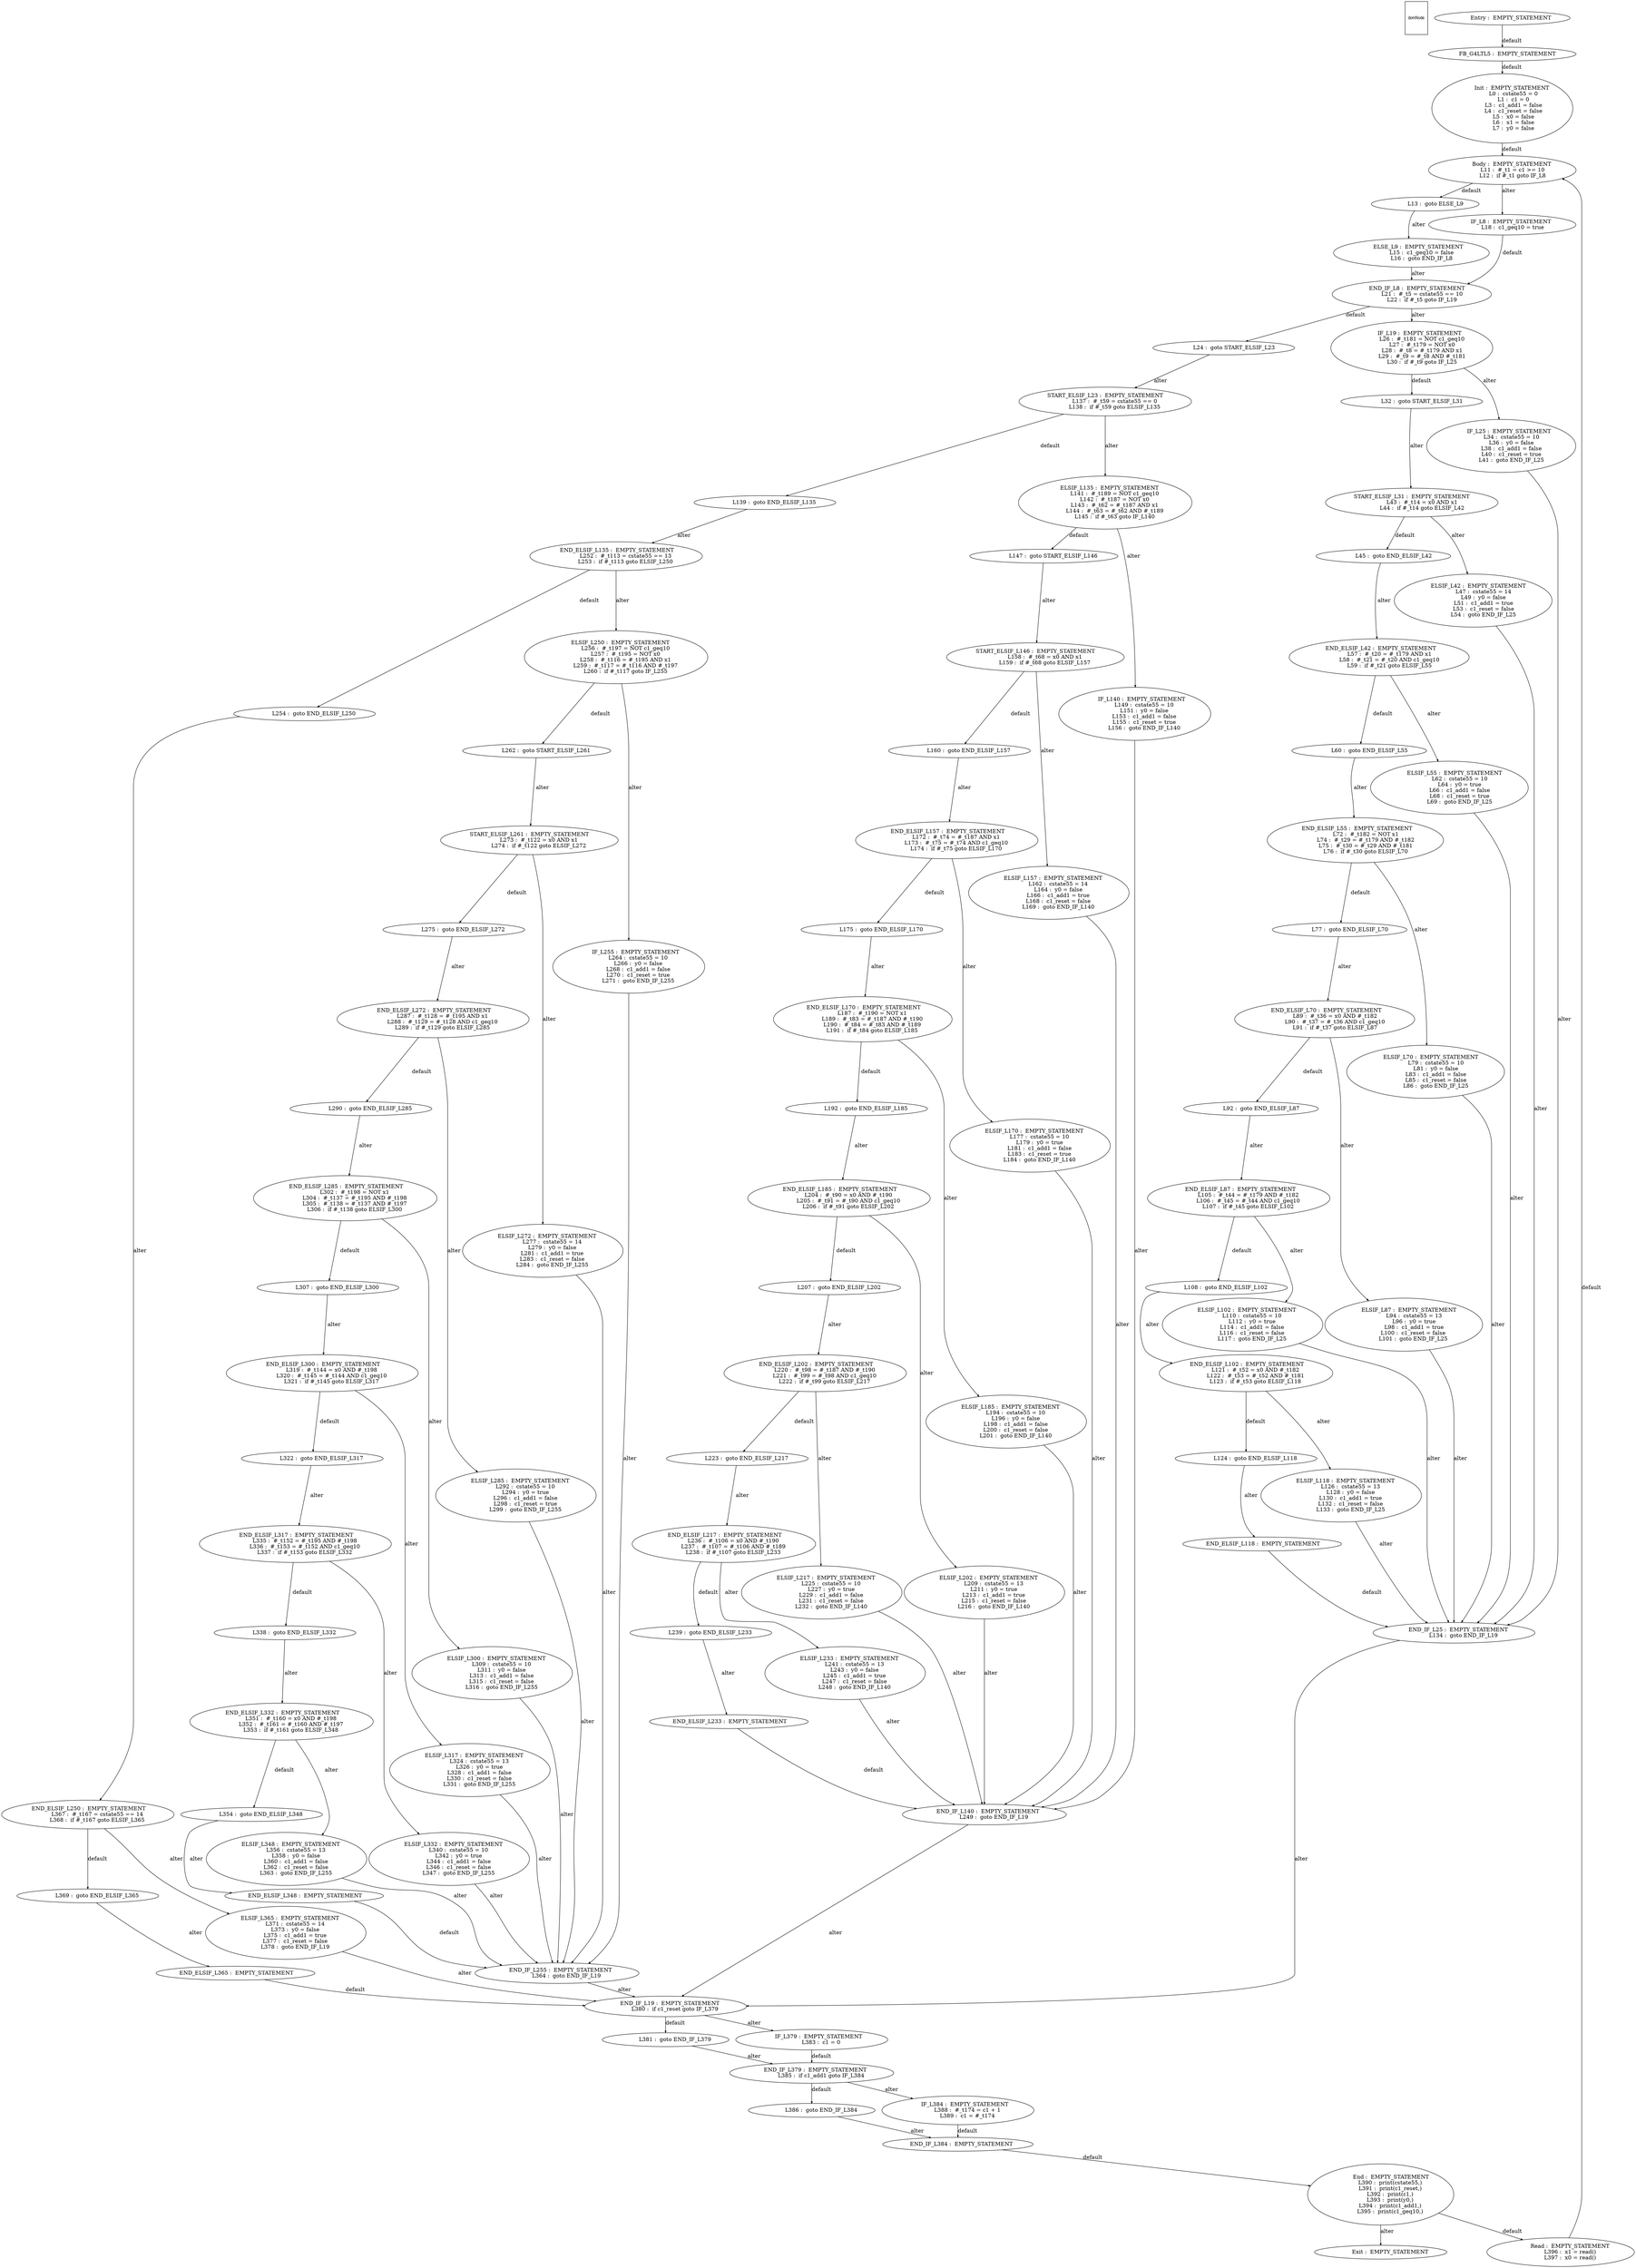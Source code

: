 digraph G {
  ranksep=.25;
  edge [arrowsize=.5]
  domNode [shape=rectangle, fontname="ArialNarrow",
        fontsize=12,  height=1.2];
  "      FB_G4LTL5 :  EMPTY_STATEMENT
"; "           Init :  EMPTY_STATEMENT
             L0 :  cstate55 = 0
             L1 :  c1 = 0
             L3 :  c1_add1 = false
             L4 :  c1_reset = false
             L5 :  x0 = false
             L6 :  x1 = false
             L7 :  y0 = false
"; "           Body :  EMPTY_STATEMENT
            L11 :  #_t1 = c1 >= 10
            L12 :  if #_t1 goto IF_L8
"; "            L13 :  goto ELSE_L9
"; "        ELSE_L9 :  EMPTY_STATEMENT
            L15 :  c1_geq10 = false
            L16 :  goto END_IF_L8
"; "          IF_L8 :  EMPTY_STATEMENT
            L18 :  c1_geq10 = true
"; "      END_IF_L8 :  EMPTY_STATEMENT
            L21 :  #_t5 = cstate55 == 10
            L22 :  if #_t5 goto IF_L19
"; "            L24 :  goto START_ELSIF_L23
"; "         IF_L19 :  EMPTY_STATEMENT
            L26 :  #_t181 = NOT c1_geq10
            L27 :  #_t179 = NOT x0
            L28 :  #_t8 = #_t179 AND x1
            L29 :  #_t9 = #_t8 AND #_t181
            L30 :  if #_t9 goto IF_L25
"; "            L32 :  goto START_ELSIF_L31
"; "         IF_L25 :  EMPTY_STATEMENT
            L34 :  cstate55 = 10
            L36 :  y0 = false
            L38 :  c1_add1 = false
            L40 :  c1_reset = true
            L41 :  goto END_IF_L25
"; "START_ELSIF_L31 :  EMPTY_STATEMENT
            L43 :  #_t14 = x0 AND x1
            L44 :  if #_t14 goto ELSIF_L42
"; "            L45 :  goto END_ELSIF_L42
"; "      ELSIF_L42 :  EMPTY_STATEMENT
            L47 :  cstate55 = 14
            L49 :  y0 = false
            L51 :  c1_add1 = true
            L53 :  c1_reset = false
            L54 :  goto END_IF_L25
"; "  END_ELSIF_L42 :  EMPTY_STATEMENT
            L57 :  #_t20 = #_t179 AND x1
            L58 :  #_t21 = #_t20 AND c1_geq10
            L59 :  if #_t21 goto ELSIF_L55
"; "            L60 :  goto END_ELSIF_L55
"; "      ELSIF_L55 :  EMPTY_STATEMENT
            L62 :  cstate55 = 10
            L64 :  y0 = true
            L66 :  c1_add1 = false
            L68 :  c1_reset = true
            L69 :  goto END_IF_L25
"; "  END_ELSIF_L55 :  EMPTY_STATEMENT
            L72 :  #_t182 = NOT x1
            L74 :  #_t29 = #_t179 AND #_t182
            L75 :  #_t30 = #_t29 AND #_t181
            L76 :  if #_t30 goto ELSIF_L70
"; "            L77 :  goto END_ELSIF_L70
"; "      ELSIF_L70 :  EMPTY_STATEMENT
            L79 :  cstate55 = 10
            L81 :  y0 = false
            L83 :  c1_add1 = false
            L85 :  c1_reset = false
            L86 :  goto END_IF_L25
"; "  END_ELSIF_L70 :  EMPTY_STATEMENT
            L89 :  #_t36 = x0 AND #_t182
            L90 :  #_t37 = #_t36 AND c1_geq10
            L91 :  if #_t37 goto ELSIF_L87
"; "            L92 :  goto END_ELSIF_L87
"; "      ELSIF_L87 :  EMPTY_STATEMENT
            L94 :  cstate55 = 13
            L96 :  y0 = true
            L98 :  c1_add1 = true
           L100 :  c1_reset = false
           L101 :  goto END_IF_L25
"; "  END_ELSIF_L87 :  EMPTY_STATEMENT
           L105 :  #_t44 = #_t179 AND #_t182
           L106 :  #_t45 = #_t44 AND c1_geq10
           L107 :  if #_t45 goto ELSIF_L102
"; "           L108 :  goto END_ELSIF_L102
"; "     ELSIF_L102 :  EMPTY_STATEMENT
           L110 :  cstate55 = 10
           L112 :  y0 = true
           L114 :  c1_add1 = false
           L116 :  c1_reset = false
           L117 :  goto END_IF_L25
"; " END_ELSIF_L102 :  EMPTY_STATEMENT
           L121 :  #_t52 = x0 AND #_t182
           L122 :  #_t53 = #_t52 AND #_t181
           L123 :  if #_t53 goto ELSIF_L118
"; "           L124 :  goto END_ELSIF_L118
"; "     ELSIF_L118 :  EMPTY_STATEMENT
           L126 :  cstate55 = 13
           L128 :  y0 = false
           L130 :  c1_add1 = true
           L132 :  c1_reset = false
           L133 :  goto END_IF_L25
"; " END_ELSIF_L118 :  EMPTY_STATEMENT
"; "     END_IF_L25 :  EMPTY_STATEMENT
           L134 :  goto END_IF_L19
"; "START_ELSIF_L23 :  EMPTY_STATEMENT
           L137 :  #_t59 = cstate55 == 0
           L138 :  if #_t59 goto ELSIF_L135
"; "           L139 :  goto END_ELSIF_L135
"; "     ELSIF_L135 :  EMPTY_STATEMENT
           L141 :  #_t189 = NOT c1_geq10
           L142 :  #_t187 = NOT x0
           L143 :  #_t62 = #_t187 AND x1
           L144 :  #_t63 = #_t62 AND #_t189
           L145 :  if #_t63 goto IF_L140
"; "           L147 :  goto START_ELSIF_L146
"; "        IF_L140 :  EMPTY_STATEMENT
           L149 :  cstate55 = 10
           L151 :  y0 = false
           L153 :  c1_add1 = false
           L155 :  c1_reset = true
           L156 :  goto END_IF_L140
"; "START_ELSIF_L146 :  EMPTY_STATEMENT
           L158 :  #_t68 = x0 AND x1
           L159 :  if #_t68 goto ELSIF_L157
"; "           L160 :  goto END_ELSIF_L157
"; "     ELSIF_L157 :  EMPTY_STATEMENT
           L162 :  cstate55 = 14
           L164 :  y0 = false
           L166 :  c1_add1 = true
           L168 :  c1_reset = false
           L169 :  goto END_IF_L140
"; " END_ELSIF_L157 :  EMPTY_STATEMENT
           L172 :  #_t74 = #_t187 AND x1
           L173 :  #_t75 = #_t74 AND c1_geq10
           L174 :  if #_t75 goto ELSIF_L170
"; "           L175 :  goto END_ELSIF_L170
"; "     ELSIF_L170 :  EMPTY_STATEMENT
           L177 :  cstate55 = 10
           L179 :  y0 = true
           L181 :  c1_add1 = false
           L183 :  c1_reset = true
           L184 :  goto END_IF_L140
"; " END_ELSIF_L170 :  EMPTY_STATEMENT
           L187 :  #_t190 = NOT x1
           L189 :  #_t83 = #_t187 AND #_t190
           L190 :  #_t84 = #_t83 AND #_t189
           L191 :  if #_t84 goto ELSIF_L185
"; "           L192 :  goto END_ELSIF_L185
"; "     ELSIF_L185 :  EMPTY_STATEMENT
           L194 :  cstate55 = 10
           L196 :  y0 = false
           L198 :  c1_add1 = false
           L200 :  c1_reset = false
           L201 :  goto END_IF_L140
"; " END_ELSIF_L185 :  EMPTY_STATEMENT
           L204 :  #_t90 = x0 AND #_t190
           L205 :  #_t91 = #_t90 AND c1_geq10
           L206 :  if #_t91 goto ELSIF_L202
"; "           L207 :  goto END_ELSIF_L202
"; "     ELSIF_L202 :  EMPTY_STATEMENT
           L209 :  cstate55 = 13
           L211 :  y0 = true
           L213 :  c1_add1 = true
           L215 :  c1_reset = false
           L216 :  goto END_IF_L140
"; " END_ELSIF_L202 :  EMPTY_STATEMENT
           L220 :  #_t98 = #_t187 AND #_t190
           L221 :  #_t99 = #_t98 AND c1_geq10
           L222 :  if #_t99 goto ELSIF_L217
"; "           L223 :  goto END_ELSIF_L217
"; "     ELSIF_L217 :  EMPTY_STATEMENT
           L225 :  cstate55 = 10
           L227 :  y0 = true
           L229 :  c1_add1 = false
           L231 :  c1_reset = false
           L232 :  goto END_IF_L140
"; " END_ELSIF_L217 :  EMPTY_STATEMENT
           L236 :  #_t106 = x0 AND #_t190
           L237 :  #_t107 = #_t106 AND #_t189
           L238 :  if #_t107 goto ELSIF_L233
"; "           L239 :  goto END_ELSIF_L233
"; "     ELSIF_L233 :  EMPTY_STATEMENT
           L241 :  cstate55 = 13
           L243 :  y0 = false
           L245 :  c1_add1 = true
           L247 :  c1_reset = false
           L248 :  goto END_IF_L140
"; " END_ELSIF_L233 :  EMPTY_STATEMENT
"; "    END_IF_L140 :  EMPTY_STATEMENT
           L249 :  goto END_IF_L19
"; " END_ELSIF_L135 :  EMPTY_STATEMENT
           L252 :  #_t113 = cstate55 == 13
           L253 :  if #_t113 goto ELSIF_L250
"; "           L254 :  goto END_ELSIF_L250
"; "     ELSIF_L250 :  EMPTY_STATEMENT
           L256 :  #_t197 = NOT c1_geq10
           L257 :  #_t195 = NOT x0
           L258 :  #_t116 = #_t195 AND x1
           L259 :  #_t117 = #_t116 AND #_t197
           L260 :  if #_t117 goto IF_L255
"; "           L262 :  goto START_ELSIF_L261
"; "        IF_L255 :  EMPTY_STATEMENT
           L264 :  cstate55 = 10
           L266 :  y0 = false
           L268 :  c1_add1 = false
           L270 :  c1_reset = true
           L271 :  goto END_IF_L255
"; "START_ELSIF_L261 :  EMPTY_STATEMENT
           L273 :  #_t122 = x0 AND x1
           L274 :  if #_t122 goto ELSIF_L272
"; "           L275 :  goto END_ELSIF_L272
"; "     ELSIF_L272 :  EMPTY_STATEMENT
           L277 :  cstate55 = 14
           L279 :  y0 = false
           L281 :  c1_add1 = true
           L283 :  c1_reset = false
           L284 :  goto END_IF_L255
"; " END_ELSIF_L272 :  EMPTY_STATEMENT
           L287 :  #_t128 = #_t195 AND x1
           L288 :  #_t129 = #_t128 AND c1_geq10
           L289 :  if #_t129 goto ELSIF_L285
"; "           L290 :  goto END_ELSIF_L285
"; "     ELSIF_L285 :  EMPTY_STATEMENT
           L292 :  cstate55 = 10
           L294 :  y0 = true
           L296 :  c1_add1 = false
           L298 :  c1_reset = true
           L299 :  goto END_IF_L255
"; " END_ELSIF_L285 :  EMPTY_STATEMENT
           L302 :  #_t198 = NOT x1
           L304 :  #_t137 = #_t195 AND #_t198
           L305 :  #_t138 = #_t137 AND #_t197
           L306 :  if #_t138 goto ELSIF_L300
"; "           L307 :  goto END_ELSIF_L300
"; "     ELSIF_L300 :  EMPTY_STATEMENT
           L309 :  cstate55 = 10
           L311 :  y0 = false
           L313 :  c1_add1 = false
           L315 :  c1_reset = false
           L316 :  goto END_IF_L255
"; " END_ELSIF_L300 :  EMPTY_STATEMENT
           L319 :  #_t144 = x0 AND #_t198
           L320 :  #_t145 = #_t144 AND c1_geq10
           L321 :  if #_t145 goto ELSIF_L317
"; "           L322 :  goto END_ELSIF_L317
"; "     ELSIF_L317 :  EMPTY_STATEMENT
           L324 :  cstate55 = 13
           L326 :  y0 = true
           L328 :  c1_add1 = false
           L330 :  c1_reset = false
           L331 :  goto END_IF_L255
"; " END_ELSIF_L317 :  EMPTY_STATEMENT
           L335 :  #_t152 = #_t195 AND #_t198
           L336 :  #_t153 = #_t152 AND c1_geq10
           L337 :  if #_t153 goto ELSIF_L332
"; "           L338 :  goto END_ELSIF_L332
"; "     ELSIF_L332 :  EMPTY_STATEMENT
           L340 :  cstate55 = 10
           L342 :  y0 = true
           L344 :  c1_add1 = false
           L346 :  c1_reset = false
           L347 :  goto END_IF_L255
"; " END_ELSIF_L332 :  EMPTY_STATEMENT
           L351 :  #_t160 = x0 AND #_t198
           L352 :  #_t161 = #_t160 AND #_t197
           L353 :  if #_t161 goto ELSIF_L348
"; "           L354 :  goto END_ELSIF_L348
"; "     ELSIF_L348 :  EMPTY_STATEMENT
           L356 :  cstate55 = 13
           L358 :  y0 = false
           L360 :  c1_add1 = false
           L362 :  c1_reset = false
           L363 :  goto END_IF_L255
"; " END_ELSIF_L348 :  EMPTY_STATEMENT
"; "    END_IF_L255 :  EMPTY_STATEMENT
           L364 :  goto END_IF_L19
"; " END_ELSIF_L250 :  EMPTY_STATEMENT
           L367 :  #_t167 = cstate55 == 14
           L368 :  if #_t167 goto ELSIF_L365
"; "           L369 :  goto END_ELSIF_L365
"; "     ELSIF_L365 :  EMPTY_STATEMENT
           L371 :  cstate55 = 14
           L373 :  y0 = false
           L375 :  c1_add1 = true
           L377 :  c1_reset = false
           L378 :  goto END_IF_L19
"; " END_ELSIF_L365 :  EMPTY_STATEMENT
"; "     END_IF_L19 :  EMPTY_STATEMENT
           L380 :  if c1_reset goto IF_L379
"; "           L381 :  goto END_IF_L379
"; "        IF_L379 :  EMPTY_STATEMENT
           L383 :  c1 = 0
"; "    END_IF_L379 :  EMPTY_STATEMENT
           L385 :  if c1_add1 goto IF_L384
"; "           L386 :  goto END_IF_L384
"; "        IF_L384 :  EMPTY_STATEMENT
           L388 :  #_t174 = c1 + 1
           L389 :  c1 = #_t174
"; "    END_IF_L384 :  EMPTY_STATEMENT
"; "          Entry :  EMPTY_STATEMENT
"; "            End :  EMPTY_STATEMENT
           L390 :  print(cstate55,)
           L391 :  print(c1_reset,)
           L392 :  print(c1,)
           L393 :  print(y0,)
           L394 :  print(c1_add1,)
           L395 :  print(c1_geq10,)
"; "           Exit :  EMPTY_STATEMENT
"; "           Read :  EMPTY_STATEMENT
           L396 :  x1 = read()
           L397 :  x0 = read()
"; 
  "      FB_G4LTL5 :  EMPTY_STATEMENT
" -> "           Init :  EMPTY_STATEMENT
             L0 :  cstate55 = 0
             L1 :  c1 = 0
             L3 :  c1_add1 = false
             L4 :  c1_reset = false
             L5 :  x0 = false
             L6 :  x1 = false
             L7 :  y0 = false
"  [label="default"];
  "           Init :  EMPTY_STATEMENT
             L0 :  cstate55 = 0
             L1 :  c1 = 0
             L3 :  c1_add1 = false
             L4 :  c1_reset = false
             L5 :  x0 = false
             L6 :  x1 = false
             L7 :  y0 = false
" -> "           Body :  EMPTY_STATEMENT
            L11 :  #_t1 = c1 >= 10
            L12 :  if #_t1 goto IF_L8
"  [label="default"];
  "           Body :  EMPTY_STATEMENT
            L11 :  #_t1 = c1 >= 10
            L12 :  if #_t1 goto IF_L8
" -> "            L13 :  goto ELSE_L9
"  [label="default"];
  "           Body :  EMPTY_STATEMENT
            L11 :  #_t1 = c1 >= 10
            L12 :  if #_t1 goto IF_L8
" -> "          IF_L8 :  EMPTY_STATEMENT
            L18 :  c1_geq10 = true
"  [label="alter"];
  "            L13 :  goto ELSE_L9
" -> "        ELSE_L9 :  EMPTY_STATEMENT
            L15 :  c1_geq10 = false
            L16 :  goto END_IF_L8
"  [label="alter"];
  "        ELSE_L9 :  EMPTY_STATEMENT
            L15 :  c1_geq10 = false
            L16 :  goto END_IF_L8
" -> "      END_IF_L8 :  EMPTY_STATEMENT
            L21 :  #_t5 = cstate55 == 10
            L22 :  if #_t5 goto IF_L19
"  [label="alter"];
  "          IF_L8 :  EMPTY_STATEMENT
            L18 :  c1_geq10 = true
" -> "      END_IF_L8 :  EMPTY_STATEMENT
            L21 :  #_t5 = cstate55 == 10
            L22 :  if #_t5 goto IF_L19
"  [label="default"];
  "      END_IF_L8 :  EMPTY_STATEMENT
            L21 :  #_t5 = cstate55 == 10
            L22 :  if #_t5 goto IF_L19
" -> "            L24 :  goto START_ELSIF_L23
"  [label="default"];
  "      END_IF_L8 :  EMPTY_STATEMENT
            L21 :  #_t5 = cstate55 == 10
            L22 :  if #_t5 goto IF_L19
" -> "         IF_L19 :  EMPTY_STATEMENT
            L26 :  #_t181 = NOT c1_geq10
            L27 :  #_t179 = NOT x0
            L28 :  #_t8 = #_t179 AND x1
            L29 :  #_t9 = #_t8 AND #_t181
            L30 :  if #_t9 goto IF_L25
"  [label="alter"];
  "            L24 :  goto START_ELSIF_L23
" -> "START_ELSIF_L23 :  EMPTY_STATEMENT
           L137 :  #_t59 = cstate55 == 0
           L138 :  if #_t59 goto ELSIF_L135
"  [label="alter"];
  "         IF_L19 :  EMPTY_STATEMENT
            L26 :  #_t181 = NOT c1_geq10
            L27 :  #_t179 = NOT x0
            L28 :  #_t8 = #_t179 AND x1
            L29 :  #_t9 = #_t8 AND #_t181
            L30 :  if #_t9 goto IF_L25
" -> "            L32 :  goto START_ELSIF_L31
"  [label="default"];
  "         IF_L19 :  EMPTY_STATEMENT
            L26 :  #_t181 = NOT c1_geq10
            L27 :  #_t179 = NOT x0
            L28 :  #_t8 = #_t179 AND x1
            L29 :  #_t9 = #_t8 AND #_t181
            L30 :  if #_t9 goto IF_L25
" -> "         IF_L25 :  EMPTY_STATEMENT
            L34 :  cstate55 = 10
            L36 :  y0 = false
            L38 :  c1_add1 = false
            L40 :  c1_reset = true
            L41 :  goto END_IF_L25
"  [label="alter"];
  "            L32 :  goto START_ELSIF_L31
" -> "START_ELSIF_L31 :  EMPTY_STATEMENT
            L43 :  #_t14 = x0 AND x1
            L44 :  if #_t14 goto ELSIF_L42
"  [label="alter"];
  "         IF_L25 :  EMPTY_STATEMENT
            L34 :  cstate55 = 10
            L36 :  y0 = false
            L38 :  c1_add1 = false
            L40 :  c1_reset = true
            L41 :  goto END_IF_L25
" -> "     END_IF_L25 :  EMPTY_STATEMENT
           L134 :  goto END_IF_L19
"  [label="alter"];
  "START_ELSIF_L31 :  EMPTY_STATEMENT
            L43 :  #_t14 = x0 AND x1
            L44 :  if #_t14 goto ELSIF_L42
" -> "            L45 :  goto END_ELSIF_L42
"  [label="default"];
  "START_ELSIF_L31 :  EMPTY_STATEMENT
            L43 :  #_t14 = x0 AND x1
            L44 :  if #_t14 goto ELSIF_L42
" -> "      ELSIF_L42 :  EMPTY_STATEMENT
            L47 :  cstate55 = 14
            L49 :  y0 = false
            L51 :  c1_add1 = true
            L53 :  c1_reset = false
            L54 :  goto END_IF_L25
"  [label="alter"];
  "            L45 :  goto END_ELSIF_L42
" -> "  END_ELSIF_L42 :  EMPTY_STATEMENT
            L57 :  #_t20 = #_t179 AND x1
            L58 :  #_t21 = #_t20 AND c1_geq10
            L59 :  if #_t21 goto ELSIF_L55
"  [label="alter"];
  "      ELSIF_L42 :  EMPTY_STATEMENT
            L47 :  cstate55 = 14
            L49 :  y0 = false
            L51 :  c1_add1 = true
            L53 :  c1_reset = false
            L54 :  goto END_IF_L25
" -> "     END_IF_L25 :  EMPTY_STATEMENT
           L134 :  goto END_IF_L19
"  [label="alter"];
  "  END_ELSIF_L42 :  EMPTY_STATEMENT
            L57 :  #_t20 = #_t179 AND x1
            L58 :  #_t21 = #_t20 AND c1_geq10
            L59 :  if #_t21 goto ELSIF_L55
" -> "            L60 :  goto END_ELSIF_L55
"  [label="default"];
  "  END_ELSIF_L42 :  EMPTY_STATEMENT
            L57 :  #_t20 = #_t179 AND x1
            L58 :  #_t21 = #_t20 AND c1_geq10
            L59 :  if #_t21 goto ELSIF_L55
" -> "      ELSIF_L55 :  EMPTY_STATEMENT
            L62 :  cstate55 = 10
            L64 :  y0 = true
            L66 :  c1_add1 = false
            L68 :  c1_reset = true
            L69 :  goto END_IF_L25
"  [label="alter"];
  "            L60 :  goto END_ELSIF_L55
" -> "  END_ELSIF_L55 :  EMPTY_STATEMENT
            L72 :  #_t182 = NOT x1
            L74 :  #_t29 = #_t179 AND #_t182
            L75 :  #_t30 = #_t29 AND #_t181
            L76 :  if #_t30 goto ELSIF_L70
"  [label="alter"];
  "      ELSIF_L55 :  EMPTY_STATEMENT
            L62 :  cstate55 = 10
            L64 :  y0 = true
            L66 :  c1_add1 = false
            L68 :  c1_reset = true
            L69 :  goto END_IF_L25
" -> "     END_IF_L25 :  EMPTY_STATEMENT
           L134 :  goto END_IF_L19
"  [label="alter"];
  "  END_ELSIF_L55 :  EMPTY_STATEMENT
            L72 :  #_t182 = NOT x1
            L74 :  #_t29 = #_t179 AND #_t182
            L75 :  #_t30 = #_t29 AND #_t181
            L76 :  if #_t30 goto ELSIF_L70
" -> "            L77 :  goto END_ELSIF_L70
"  [label="default"];
  "  END_ELSIF_L55 :  EMPTY_STATEMENT
            L72 :  #_t182 = NOT x1
            L74 :  #_t29 = #_t179 AND #_t182
            L75 :  #_t30 = #_t29 AND #_t181
            L76 :  if #_t30 goto ELSIF_L70
" -> "      ELSIF_L70 :  EMPTY_STATEMENT
            L79 :  cstate55 = 10
            L81 :  y0 = false
            L83 :  c1_add1 = false
            L85 :  c1_reset = false
            L86 :  goto END_IF_L25
"  [label="alter"];
  "            L77 :  goto END_ELSIF_L70
" -> "  END_ELSIF_L70 :  EMPTY_STATEMENT
            L89 :  #_t36 = x0 AND #_t182
            L90 :  #_t37 = #_t36 AND c1_geq10
            L91 :  if #_t37 goto ELSIF_L87
"  [label="alter"];
  "      ELSIF_L70 :  EMPTY_STATEMENT
            L79 :  cstate55 = 10
            L81 :  y0 = false
            L83 :  c1_add1 = false
            L85 :  c1_reset = false
            L86 :  goto END_IF_L25
" -> "     END_IF_L25 :  EMPTY_STATEMENT
           L134 :  goto END_IF_L19
"  [label="alter"];
  "  END_ELSIF_L70 :  EMPTY_STATEMENT
            L89 :  #_t36 = x0 AND #_t182
            L90 :  #_t37 = #_t36 AND c1_geq10
            L91 :  if #_t37 goto ELSIF_L87
" -> "            L92 :  goto END_ELSIF_L87
"  [label="default"];
  "  END_ELSIF_L70 :  EMPTY_STATEMENT
            L89 :  #_t36 = x0 AND #_t182
            L90 :  #_t37 = #_t36 AND c1_geq10
            L91 :  if #_t37 goto ELSIF_L87
" -> "      ELSIF_L87 :  EMPTY_STATEMENT
            L94 :  cstate55 = 13
            L96 :  y0 = true
            L98 :  c1_add1 = true
           L100 :  c1_reset = false
           L101 :  goto END_IF_L25
"  [label="alter"];
  "            L92 :  goto END_ELSIF_L87
" -> "  END_ELSIF_L87 :  EMPTY_STATEMENT
           L105 :  #_t44 = #_t179 AND #_t182
           L106 :  #_t45 = #_t44 AND c1_geq10
           L107 :  if #_t45 goto ELSIF_L102
"  [label="alter"];
  "      ELSIF_L87 :  EMPTY_STATEMENT
            L94 :  cstate55 = 13
            L96 :  y0 = true
            L98 :  c1_add1 = true
           L100 :  c1_reset = false
           L101 :  goto END_IF_L25
" -> "     END_IF_L25 :  EMPTY_STATEMENT
           L134 :  goto END_IF_L19
"  [label="alter"];
  "  END_ELSIF_L87 :  EMPTY_STATEMENT
           L105 :  #_t44 = #_t179 AND #_t182
           L106 :  #_t45 = #_t44 AND c1_geq10
           L107 :  if #_t45 goto ELSIF_L102
" -> "           L108 :  goto END_ELSIF_L102
"  [label="default"];
  "  END_ELSIF_L87 :  EMPTY_STATEMENT
           L105 :  #_t44 = #_t179 AND #_t182
           L106 :  #_t45 = #_t44 AND c1_geq10
           L107 :  if #_t45 goto ELSIF_L102
" -> "     ELSIF_L102 :  EMPTY_STATEMENT
           L110 :  cstate55 = 10
           L112 :  y0 = true
           L114 :  c1_add1 = false
           L116 :  c1_reset = false
           L117 :  goto END_IF_L25
"  [label="alter"];
  "           L108 :  goto END_ELSIF_L102
" -> " END_ELSIF_L102 :  EMPTY_STATEMENT
           L121 :  #_t52 = x0 AND #_t182
           L122 :  #_t53 = #_t52 AND #_t181
           L123 :  if #_t53 goto ELSIF_L118
"  [label="alter"];
  "     ELSIF_L102 :  EMPTY_STATEMENT
           L110 :  cstate55 = 10
           L112 :  y0 = true
           L114 :  c1_add1 = false
           L116 :  c1_reset = false
           L117 :  goto END_IF_L25
" -> "     END_IF_L25 :  EMPTY_STATEMENT
           L134 :  goto END_IF_L19
"  [label="alter"];
  " END_ELSIF_L102 :  EMPTY_STATEMENT
           L121 :  #_t52 = x0 AND #_t182
           L122 :  #_t53 = #_t52 AND #_t181
           L123 :  if #_t53 goto ELSIF_L118
" -> "           L124 :  goto END_ELSIF_L118
"  [label="default"];
  " END_ELSIF_L102 :  EMPTY_STATEMENT
           L121 :  #_t52 = x0 AND #_t182
           L122 :  #_t53 = #_t52 AND #_t181
           L123 :  if #_t53 goto ELSIF_L118
" -> "     ELSIF_L118 :  EMPTY_STATEMENT
           L126 :  cstate55 = 13
           L128 :  y0 = false
           L130 :  c1_add1 = true
           L132 :  c1_reset = false
           L133 :  goto END_IF_L25
"  [label="alter"];
  "           L124 :  goto END_ELSIF_L118
" -> " END_ELSIF_L118 :  EMPTY_STATEMENT
"  [label="alter"];
  "     ELSIF_L118 :  EMPTY_STATEMENT
           L126 :  cstate55 = 13
           L128 :  y0 = false
           L130 :  c1_add1 = true
           L132 :  c1_reset = false
           L133 :  goto END_IF_L25
" -> "     END_IF_L25 :  EMPTY_STATEMENT
           L134 :  goto END_IF_L19
"  [label="alter"];
  " END_ELSIF_L118 :  EMPTY_STATEMENT
" -> "     END_IF_L25 :  EMPTY_STATEMENT
           L134 :  goto END_IF_L19
"  [label="default"];
  "     END_IF_L25 :  EMPTY_STATEMENT
           L134 :  goto END_IF_L19
" -> "     END_IF_L19 :  EMPTY_STATEMENT
           L380 :  if c1_reset goto IF_L379
"  [label="alter"];
  "START_ELSIF_L23 :  EMPTY_STATEMENT
           L137 :  #_t59 = cstate55 == 0
           L138 :  if #_t59 goto ELSIF_L135
" -> "           L139 :  goto END_ELSIF_L135
"  [label="default"];
  "START_ELSIF_L23 :  EMPTY_STATEMENT
           L137 :  #_t59 = cstate55 == 0
           L138 :  if #_t59 goto ELSIF_L135
" -> "     ELSIF_L135 :  EMPTY_STATEMENT
           L141 :  #_t189 = NOT c1_geq10
           L142 :  #_t187 = NOT x0
           L143 :  #_t62 = #_t187 AND x1
           L144 :  #_t63 = #_t62 AND #_t189
           L145 :  if #_t63 goto IF_L140
"  [label="alter"];
  "           L139 :  goto END_ELSIF_L135
" -> " END_ELSIF_L135 :  EMPTY_STATEMENT
           L252 :  #_t113 = cstate55 == 13
           L253 :  if #_t113 goto ELSIF_L250
"  [label="alter"];
  "     ELSIF_L135 :  EMPTY_STATEMENT
           L141 :  #_t189 = NOT c1_geq10
           L142 :  #_t187 = NOT x0
           L143 :  #_t62 = #_t187 AND x1
           L144 :  #_t63 = #_t62 AND #_t189
           L145 :  if #_t63 goto IF_L140
" -> "           L147 :  goto START_ELSIF_L146
"  [label="default"];
  "     ELSIF_L135 :  EMPTY_STATEMENT
           L141 :  #_t189 = NOT c1_geq10
           L142 :  #_t187 = NOT x0
           L143 :  #_t62 = #_t187 AND x1
           L144 :  #_t63 = #_t62 AND #_t189
           L145 :  if #_t63 goto IF_L140
" -> "        IF_L140 :  EMPTY_STATEMENT
           L149 :  cstate55 = 10
           L151 :  y0 = false
           L153 :  c1_add1 = false
           L155 :  c1_reset = true
           L156 :  goto END_IF_L140
"  [label="alter"];
  "           L147 :  goto START_ELSIF_L146
" -> "START_ELSIF_L146 :  EMPTY_STATEMENT
           L158 :  #_t68 = x0 AND x1
           L159 :  if #_t68 goto ELSIF_L157
"  [label="alter"];
  "        IF_L140 :  EMPTY_STATEMENT
           L149 :  cstate55 = 10
           L151 :  y0 = false
           L153 :  c1_add1 = false
           L155 :  c1_reset = true
           L156 :  goto END_IF_L140
" -> "    END_IF_L140 :  EMPTY_STATEMENT
           L249 :  goto END_IF_L19
"  [label="alter"];
  "START_ELSIF_L146 :  EMPTY_STATEMENT
           L158 :  #_t68 = x0 AND x1
           L159 :  if #_t68 goto ELSIF_L157
" -> "           L160 :  goto END_ELSIF_L157
"  [label="default"];
  "START_ELSIF_L146 :  EMPTY_STATEMENT
           L158 :  #_t68 = x0 AND x1
           L159 :  if #_t68 goto ELSIF_L157
" -> "     ELSIF_L157 :  EMPTY_STATEMENT
           L162 :  cstate55 = 14
           L164 :  y0 = false
           L166 :  c1_add1 = true
           L168 :  c1_reset = false
           L169 :  goto END_IF_L140
"  [label="alter"];
  "           L160 :  goto END_ELSIF_L157
" -> " END_ELSIF_L157 :  EMPTY_STATEMENT
           L172 :  #_t74 = #_t187 AND x1
           L173 :  #_t75 = #_t74 AND c1_geq10
           L174 :  if #_t75 goto ELSIF_L170
"  [label="alter"];
  "     ELSIF_L157 :  EMPTY_STATEMENT
           L162 :  cstate55 = 14
           L164 :  y0 = false
           L166 :  c1_add1 = true
           L168 :  c1_reset = false
           L169 :  goto END_IF_L140
" -> "    END_IF_L140 :  EMPTY_STATEMENT
           L249 :  goto END_IF_L19
"  [label="alter"];
  " END_ELSIF_L157 :  EMPTY_STATEMENT
           L172 :  #_t74 = #_t187 AND x1
           L173 :  #_t75 = #_t74 AND c1_geq10
           L174 :  if #_t75 goto ELSIF_L170
" -> "           L175 :  goto END_ELSIF_L170
"  [label="default"];
  " END_ELSIF_L157 :  EMPTY_STATEMENT
           L172 :  #_t74 = #_t187 AND x1
           L173 :  #_t75 = #_t74 AND c1_geq10
           L174 :  if #_t75 goto ELSIF_L170
" -> "     ELSIF_L170 :  EMPTY_STATEMENT
           L177 :  cstate55 = 10
           L179 :  y0 = true
           L181 :  c1_add1 = false
           L183 :  c1_reset = true
           L184 :  goto END_IF_L140
"  [label="alter"];
  "           L175 :  goto END_ELSIF_L170
" -> " END_ELSIF_L170 :  EMPTY_STATEMENT
           L187 :  #_t190 = NOT x1
           L189 :  #_t83 = #_t187 AND #_t190
           L190 :  #_t84 = #_t83 AND #_t189
           L191 :  if #_t84 goto ELSIF_L185
"  [label="alter"];
  "     ELSIF_L170 :  EMPTY_STATEMENT
           L177 :  cstate55 = 10
           L179 :  y0 = true
           L181 :  c1_add1 = false
           L183 :  c1_reset = true
           L184 :  goto END_IF_L140
" -> "    END_IF_L140 :  EMPTY_STATEMENT
           L249 :  goto END_IF_L19
"  [label="alter"];
  " END_ELSIF_L170 :  EMPTY_STATEMENT
           L187 :  #_t190 = NOT x1
           L189 :  #_t83 = #_t187 AND #_t190
           L190 :  #_t84 = #_t83 AND #_t189
           L191 :  if #_t84 goto ELSIF_L185
" -> "           L192 :  goto END_ELSIF_L185
"  [label="default"];
  " END_ELSIF_L170 :  EMPTY_STATEMENT
           L187 :  #_t190 = NOT x1
           L189 :  #_t83 = #_t187 AND #_t190
           L190 :  #_t84 = #_t83 AND #_t189
           L191 :  if #_t84 goto ELSIF_L185
" -> "     ELSIF_L185 :  EMPTY_STATEMENT
           L194 :  cstate55 = 10
           L196 :  y0 = false
           L198 :  c1_add1 = false
           L200 :  c1_reset = false
           L201 :  goto END_IF_L140
"  [label="alter"];
  "           L192 :  goto END_ELSIF_L185
" -> " END_ELSIF_L185 :  EMPTY_STATEMENT
           L204 :  #_t90 = x0 AND #_t190
           L205 :  #_t91 = #_t90 AND c1_geq10
           L206 :  if #_t91 goto ELSIF_L202
"  [label="alter"];
  "     ELSIF_L185 :  EMPTY_STATEMENT
           L194 :  cstate55 = 10
           L196 :  y0 = false
           L198 :  c1_add1 = false
           L200 :  c1_reset = false
           L201 :  goto END_IF_L140
" -> "    END_IF_L140 :  EMPTY_STATEMENT
           L249 :  goto END_IF_L19
"  [label="alter"];
  " END_ELSIF_L185 :  EMPTY_STATEMENT
           L204 :  #_t90 = x0 AND #_t190
           L205 :  #_t91 = #_t90 AND c1_geq10
           L206 :  if #_t91 goto ELSIF_L202
" -> "           L207 :  goto END_ELSIF_L202
"  [label="default"];
  " END_ELSIF_L185 :  EMPTY_STATEMENT
           L204 :  #_t90 = x0 AND #_t190
           L205 :  #_t91 = #_t90 AND c1_geq10
           L206 :  if #_t91 goto ELSIF_L202
" -> "     ELSIF_L202 :  EMPTY_STATEMENT
           L209 :  cstate55 = 13
           L211 :  y0 = true
           L213 :  c1_add1 = true
           L215 :  c1_reset = false
           L216 :  goto END_IF_L140
"  [label="alter"];
  "           L207 :  goto END_ELSIF_L202
" -> " END_ELSIF_L202 :  EMPTY_STATEMENT
           L220 :  #_t98 = #_t187 AND #_t190
           L221 :  #_t99 = #_t98 AND c1_geq10
           L222 :  if #_t99 goto ELSIF_L217
"  [label="alter"];
  "     ELSIF_L202 :  EMPTY_STATEMENT
           L209 :  cstate55 = 13
           L211 :  y0 = true
           L213 :  c1_add1 = true
           L215 :  c1_reset = false
           L216 :  goto END_IF_L140
" -> "    END_IF_L140 :  EMPTY_STATEMENT
           L249 :  goto END_IF_L19
"  [label="alter"];
  " END_ELSIF_L202 :  EMPTY_STATEMENT
           L220 :  #_t98 = #_t187 AND #_t190
           L221 :  #_t99 = #_t98 AND c1_geq10
           L222 :  if #_t99 goto ELSIF_L217
" -> "           L223 :  goto END_ELSIF_L217
"  [label="default"];
  " END_ELSIF_L202 :  EMPTY_STATEMENT
           L220 :  #_t98 = #_t187 AND #_t190
           L221 :  #_t99 = #_t98 AND c1_geq10
           L222 :  if #_t99 goto ELSIF_L217
" -> "     ELSIF_L217 :  EMPTY_STATEMENT
           L225 :  cstate55 = 10
           L227 :  y0 = true
           L229 :  c1_add1 = false
           L231 :  c1_reset = false
           L232 :  goto END_IF_L140
"  [label="alter"];
  "           L223 :  goto END_ELSIF_L217
" -> " END_ELSIF_L217 :  EMPTY_STATEMENT
           L236 :  #_t106 = x0 AND #_t190
           L237 :  #_t107 = #_t106 AND #_t189
           L238 :  if #_t107 goto ELSIF_L233
"  [label="alter"];
  "     ELSIF_L217 :  EMPTY_STATEMENT
           L225 :  cstate55 = 10
           L227 :  y0 = true
           L229 :  c1_add1 = false
           L231 :  c1_reset = false
           L232 :  goto END_IF_L140
" -> "    END_IF_L140 :  EMPTY_STATEMENT
           L249 :  goto END_IF_L19
"  [label="alter"];
  " END_ELSIF_L217 :  EMPTY_STATEMENT
           L236 :  #_t106 = x0 AND #_t190
           L237 :  #_t107 = #_t106 AND #_t189
           L238 :  if #_t107 goto ELSIF_L233
" -> "           L239 :  goto END_ELSIF_L233
"  [label="default"];
  " END_ELSIF_L217 :  EMPTY_STATEMENT
           L236 :  #_t106 = x0 AND #_t190
           L237 :  #_t107 = #_t106 AND #_t189
           L238 :  if #_t107 goto ELSIF_L233
" -> "     ELSIF_L233 :  EMPTY_STATEMENT
           L241 :  cstate55 = 13
           L243 :  y0 = false
           L245 :  c1_add1 = true
           L247 :  c1_reset = false
           L248 :  goto END_IF_L140
"  [label="alter"];
  "           L239 :  goto END_ELSIF_L233
" -> " END_ELSIF_L233 :  EMPTY_STATEMENT
"  [label="alter"];
  "     ELSIF_L233 :  EMPTY_STATEMENT
           L241 :  cstate55 = 13
           L243 :  y0 = false
           L245 :  c1_add1 = true
           L247 :  c1_reset = false
           L248 :  goto END_IF_L140
" -> "    END_IF_L140 :  EMPTY_STATEMENT
           L249 :  goto END_IF_L19
"  [label="alter"];
  " END_ELSIF_L233 :  EMPTY_STATEMENT
" -> "    END_IF_L140 :  EMPTY_STATEMENT
           L249 :  goto END_IF_L19
"  [label="default"];
  "    END_IF_L140 :  EMPTY_STATEMENT
           L249 :  goto END_IF_L19
" -> "     END_IF_L19 :  EMPTY_STATEMENT
           L380 :  if c1_reset goto IF_L379
"  [label="alter"];
  " END_ELSIF_L135 :  EMPTY_STATEMENT
           L252 :  #_t113 = cstate55 == 13
           L253 :  if #_t113 goto ELSIF_L250
" -> "           L254 :  goto END_ELSIF_L250
"  [label="default"];
  " END_ELSIF_L135 :  EMPTY_STATEMENT
           L252 :  #_t113 = cstate55 == 13
           L253 :  if #_t113 goto ELSIF_L250
" -> "     ELSIF_L250 :  EMPTY_STATEMENT
           L256 :  #_t197 = NOT c1_geq10
           L257 :  #_t195 = NOT x0
           L258 :  #_t116 = #_t195 AND x1
           L259 :  #_t117 = #_t116 AND #_t197
           L260 :  if #_t117 goto IF_L255
"  [label="alter"];
  "           L254 :  goto END_ELSIF_L250
" -> " END_ELSIF_L250 :  EMPTY_STATEMENT
           L367 :  #_t167 = cstate55 == 14
           L368 :  if #_t167 goto ELSIF_L365
"  [label="alter"];
  "     ELSIF_L250 :  EMPTY_STATEMENT
           L256 :  #_t197 = NOT c1_geq10
           L257 :  #_t195 = NOT x0
           L258 :  #_t116 = #_t195 AND x1
           L259 :  #_t117 = #_t116 AND #_t197
           L260 :  if #_t117 goto IF_L255
" -> "           L262 :  goto START_ELSIF_L261
"  [label="default"];
  "     ELSIF_L250 :  EMPTY_STATEMENT
           L256 :  #_t197 = NOT c1_geq10
           L257 :  #_t195 = NOT x0
           L258 :  #_t116 = #_t195 AND x1
           L259 :  #_t117 = #_t116 AND #_t197
           L260 :  if #_t117 goto IF_L255
" -> "        IF_L255 :  EMPTY_STATEMENT
           L264 :  cstate55 = 10
           L266 :  y0 = false
           L268 :  c1_add1 = false
           L270 :  c1_reset = true
           L271 :  goto END_IF_L255
"  [label="alter"];
  "           L262 :  goto START_ELSIF_L261
" -> "START_ELSIF_L261 :  EMPTY_STATEMENT
           L273 :  #_t122 = x0 AND x1
           L274 :  if #_t122 goto ELSIF_L272
"  [label="alter"];
  "        IF_L255 :  EMPTY_STATEMENT
           L264 :  cstate55 = 10
           L266 :  y0 = false
           L268 :  c1_add1 = false
           L270 :  c1_reset = true
           L271 :  goto END_IF_L255
" -> "    END_IF_L255 :  EMPTY_STATEMENT
           L364 :  goto END_IF_L19
"  [label="alter"];
  "START_ELSIF_L261 :  EMPTY_STATEMENT
           L273 :  #_t122 = x0 AND x1
           L274 :  if #_t122 goto ELSIF_L272
" -> "           L275 :  goto END_ELSIF_L272
"  [label="default"];
  "START_ELSIF_L261 :  EMPTY_STATEMENT
           L273 :  #_t122 = x0 AND x1
           L274 :  if #_t122 goto ELSIF_L272
" -> "     ELSIF_L272 :  EMPTY_STATEMENT
           L277 :  cstate55 = 14
           L279 :  y0 = false
           L281 :  c1_add1 = true
           L283 :  c1_reset = false
           L284 :  goto END_IF_L255
"  [label="alter"];
  "           L275 :  goto END_ELSIF_L272
" -> " END_ELSIF_L272 :  EMPTY_STATEMENT
           L287 :  #_t128 = #_t195 AND x1
           L288 :  #_t129 = #_t128 AND c1_geq10
           L289 :  if #_t129 goto ELSIF_L285
"  [label="alter"];
  "     ELSIF_L272 :  EMPTY_STATEMENT
           L277 :  cstate55 = 14
           L279 :  y0 = false
           L281 :  c1_add1 = true
           L283 :  c1_reset = false
           L284 :  goto END_IF_L255
" -> "    END_IF_L255 :  EMPTY_STATEMENT
           L364 :  goto END_IF_L19
"  [label="alter"];
  " END_ELSIF_L272 :  EMPTY_STATEMENT
           L287 :  #_t128 = #_t195 AND x1
           L288 :  #_t129 = #_t128 AND c1_geq10
           L289 :  if #_t129 goto ELSIF_L285
" -> "           L290 :  goto END_ELSIF_L285
"  [label="default"];
  " END_ELSIF_L272 :  EMPTY_STATEMENT
           L287 :  #_t128 = #_t195 AND x1
           L288 :  #_t129 = #_t128 AND c1_geq10
           L289 :  if #_t129 goto ELSIF_L285
" -> "     ELSIF_L285 :  EMPTY_STATEMENT
           L292 :  cstate55 = 10
           L294 :  y0 = true
           L296 :  c1_add1 = false
           L298 :  c1_reset = true
           L299 :  goto END_IF_L255
"  [label="alter"];
  "           L290 :  goto END_ELSIF_L285
" -> " END_ELSIF_L285 :  EMPTY_STATEMENT
           L302 :  #_t198 = NOT x1
           L304 :  #_t137 = #_t195 AND #_t198
           L305 :  #_t138 = #_t137 AND #_t197
           L306 :  if #_t138 goto ELSIF_L300
"  [label="alter"];
  "     ELSIF_L285 :  EMPTY_STATEMENT
           L292 :  cstate55 = 10
           L294 :  y0 = true
           L296 :  c1_add1 = false
           L298 :  c1_reset = true
           L299 :  goto END_IF_L255
" -> "    END_IF_L255 :  EMPTY_STATEMENT
           L364 :  goto END_IF_L19
"  [label="alter"];
  " END_ELSIF_L285 :  EMPTY_STATEMENT
           L302 :  #_t198 = NOT x1
           L304 :  #_t137 = #_t195 AND #_t198
           L305 :  #_t138 = #_t137 AND #_t197
           L306 :  if #_t138 goto ELSIF_L300
" -> "           L307 :  goto END_ELSIF_L300
"  [label="default"];
  " END_ELSIF_L285 :  EMPTY_STATEMENT
           L302 :  #_t198 = NOT x1
           L304 :  #_t137 = #_t195 AND #_t198
           L305 :  #_t138 = #_t137 AND #_t197
           L306 :  if #_t138 goto ELSIF_L300
" -> "     ELSIF_L300 :  EMPTY_STATEMENT
           L309 :  cstate55 = 10
           L311 :  y0 = false
           L313 :  c1_add1 = false
           L315 :  c1_reset = false
           L316 :  goto END_IF_L255
"  [label="alter"];
  "           L307 :  goto END_ELSIF_L300
" -> " END_ELSIF_L300 :  EMPTY_STATEMENT
           L319 :  #_t144 = x0 AND #_t198
           L320 :  #_t145 = #_t144 AND c1_geq10
           L321 :  if #_t145 goto ELSIF_L317
"  [label="alter"];
  "     ELSIF_L300 :  EMPTY_STATEMENT
           L309 :  cstate55 = 10
           L311 :  y0 = false
           L313 :  c1_add1 = false
           L315 :  c1_reset = false
           L316 :  goto END_IF_L255
" -> "    END_IF_L255 :  EMPTY_STATEMENT
           L364 :  goto END_IF_L19
"  [label="alter"];
  " END_ELSIF_L300 :  EMPTY_STATEMENT
           L319 :  #_t144 = x0 AND #_t198
           L320 :  #_t145 = #_t144 AND c1_geq10
           L321 :  if #_t145 goto ELSIF_L317
" -> "           L322 :  goto END_ELSIF_L317
"  [label="default"];
  " END_ELSIF_L300 :  EMPTY_STATEMENT
           L319 :  #_t144 = x0 AND #_t198
           L320 :  #_t145 = #_t144 AND c1_geq10
           L321 :  if #_t145 goto ELSIF_L317
" -> "     ELSIF_L317 :  EMPTY_STATEMENT
           L324 :  cstate55 = 13
           L326 :  y0 = true
           L328 :  c1_add1 = false
           L330 :  c1_reset = false
           L331 :  goto END_IF_L255
"  [label="alter"];
  "           L322 :  goto END_ELSIF_L317
" -> " END_ELSIF_L317 :  EMPTY_STATEMENT
           L335 :  #_t152 = #_t195 AND #_t198
           L336 :  #_t153 = #_t152 AND c1_geq10
           L337 :  if #_t153 goto ELSIF_L332
"  [label="alter"];
  "     ELSIF_L317 :  EMPTY_STATEMENT
           L324 :  cstate55 = 13
           L326 :  y0 = true
           L328 :  c1_add1 = false
           L330 :  c1_reset = false
           L331 :  goto END_IF_L255
" -> "    END_IF_L255 :  EMPTY_STATEMENT
           L364 :  goto END_IF_L19
"  [label="alter"];
  " END_ELSIF_L317 :  EMPTY_STATEMENT
           L335 :  #_t152 = #_t195 AND #_t198
           L336 :  #_t153 = #_t152 AND c1_geq10
           L337 :  if #_t153 goto ELSIF_L332
" -> "           L338 :  goto END_ELSIF_L332
"  [label="default"];
  " END_ELSIF_L317 :  EMPTY_STATEMENT
           L335 :  #_t152 = #_t195 AND #_t198
           L336 :  #_t153 = #_t152 AND c1_geq10
           L337 :  if #_t153 goto ELSIF_L332
" -> "     ELSIF_L332 :  EMPTY_STATEMENT
           L340 :  cstate55 = 10
           L342 :  y0 = true
           L344 :  c1_add1 = false
           L346 :  c1_reset = false
           L347 :  goto END_IF_L255
"  [label="alter"];
  "           L338 :  goto END_ELSIF_L332
" -> " END_ELSIF_L332 :  EMPTY_STATEMENT
           L351 :  #_t160 = x0 AND #_t198
           L352 :  #_t161 = #_t160 AND #_t197
           L353 :  if #_t161 goto ELSIF_L348
"  [label="alter"];
  "     ELSIF_L332 :  EMPTY_STATEMENT
           L340 :  cstate55 = 10
           L342 :  y0 = true
           L344 :  c1_add1 = false
           L346 :  c1_reset = false
           L347 :  goto END_IF_L255
" -> "    END_IF_L255 :  EMPTY_STATEMENT
           L364 :  goto END_IF_L19
"  [label="alter"];
  " END_ELSIF_L332 :  EMPTY_STATEMENT
           L351 :  #_t160 = x0 AND #_t198
           L352 :  #_t161 = #_t160 AND #_t197
           L353 :  if #_t161 goto ELSIF_L348
" -> "           L354 :  goto END_ELSIF_L348
"  [label="default"];
  " END_ELSIF_L332 :  EMPTY_STATEMENT
           L351 :  #_t160 = x0 AND #_t198
           L352 :  #_t161 = #_t160 AND #_t197
           L353 :  if #_t161 goto ELSIF_L348
" -> "     ELSIF_L348 :  EMPTY_STATEMENT
           L356 :  cstate55 = 13
           L358 :  y0 = false
           L360 :  c1_add1 = false
           L362 :  c1_reset = false
           L363 :  goto END_IF_L255
"  [label="alter"];
  "           L354 :  goto END_ELSIF_L348
" -> " END_ELSIF_L348 :  EMPTY_STATEMENT
"  [label="alter"];
  "     ELSIF_L348 :  EMPTY_STATEMENT
           L356 :  cstate55 = 13
           L358 :  y0 = false
           L360 :  c1_add1 = false
           L362 :  c1_reset = false
           L363 :  goto END_IF_L255
" -> "    END_IF_L255 :  EMPTY_STATEMENT
           L364 :  goto END_IF_L19
"  [label="alter"];
  " END_ELSIF_L348 :  EMPTY_STATEMENT
" -> "    END_IF_L255 :  EMPTY_STATEMENT
           L364 :  goto END_IF_L19
"  [label="default"];
  "    END_IF_L255 :  EMPTY_STATEMENT
           L364 :  goto END_IF_L19
" -> "     END_IF_L19 :  EMPTY_STATEMENT
           L380 :  if c1_reset goto IF_L379
"  [label="alter"];
  " END_ELSIF_L250 :  EMPTY_STATEMENT
           L367 :  #_t167 = cstate55 == 14
           L368 :  if #_t167 goto ELSIF_L365
" -> "           L369 :  goto END_ELSIF_L365
"  [label="default"];
  " END_ELSIF_L250 :  EMPTY_STATEMENT
           L367 :  #_t167 = cstate55 == 14
           L368 :  if #_t167 goto ELSIF_L365
" -> "     ELSIF_L365 :  EMPTY_STATEMENT
           L371 :  cstate55 = 14
           L373 :  y0 = false
           L375 :  c1_add1 = true
           L377 :  c1_reset = false
           L378 :  goto END_IF_L19
"  [label="alter"];
  "           L369 :  goto END_ELSIF_L365
" -> " END_ELSIF_L365 :  EMPTY_STATEMENT
"  [label="alter"];
  "     ELSIF_L365 :  EMPTY_STATEMENT
           L371 :  cstate55 = 14
           L373 :  y0 = false
           L375 :  c1_add1 = true
           L377 :  c1_reset = false
           L378 :  goto END_IF_L19
" -> "     END_IF_L19 :  EMPTY_STATEMENT
           L380 :  if c1_reset goto IF_L379
"  [label="alter"];
  " END_ELSIF_L365 :  EMPTY_STATEMENT
" -> "     END_IF_L19 :  EMPTY_STATEMENT
           L380 :  if c1_reset goto IF_L379
"  [label="default"];
  "     END_IF_L19 :  EMPTY_STATEMENT
           L380 :  if c1_reset goto IF_L379
" -> "           L381 :  goto END_IF_L379
"  [label="default"];
  "     END_IF_L19 :  EMPTY_STATEMENT
           L380 :  if c1_reset goto IF_L379
" -> "        IF_L379 :  EMPTY_STATEMENT
           L383 :  c1 = 0
"  [label="alter"];
  "           L381 :  goto END_IF_L379
" -> "    END_IF_L379 :  EMPTY_STATEMENT
           L385 :  if c1_add1 goto IF_L384
"  [label="alter"];
  "        IF_L379 :  EMPTY_STATEMENT
           L383 :  c1 = 0
" -> "    END_IF_L379 :  EMPTY_STATEMENT
           L385 :  if c1_add1 goto IF_L384
"  [label="default"];
  "    END_IF_L379 :  EMPTY_STATEMENT
           L385 :  if c1_add1 goto IF_L384
" -> "           L386 :  goto END_IF_L384
"  [label="default"];
  "    END_IF_L379 :  EMPTY_STATEMENT
           L385 :  if c1_add1 goto IF_L384
" -> "        IF_L384 :  EMPTY_STATEMENT
           L388 :  #_t174 = c1 + 1
           L389 :  c1 = #_t174
"  [label="alter"];
  "           L386 :  goto END_IF_L384
" -> "    END_IF_L384 :  EMPTY_STATEMENT
"  [label="alter"];
  "        IF_L384 :  EMPTY_STATEMENT
           L388 :  #_t174 = c1 + 1
           L389 :  c1 = #_t174
" -> "    END_IF_L384 :  EMPTY_STATEMENT
"  [label="default"];
  "    END_IF_L384 :  EMPTY_STATEMENT
" -> "            End :  EMPTY_STATEMENT
           L390 :  print(cstate55,)
           L391 :  print(c1_reset,)
           L392 :  print(c1,)
           L393 :  print(y0,)
           L394 :  print(c1_add1,)
           L395 :  print(c1_geq10,)
"  [label="default"];
  "          Entry :  EMPTY_STATEMENT
" -> "      FB_G4LTL5 :  EMPTY_STATEMENT
"  [label="default"];
  "            End :  EMPTY_STATEMENT
           L390 :  print(cstate55,)
           L391 :  print(c1_reset,)
           L392 :  print(c1,)
           L393 :  print(y0,)
           L394 :  print(c1_add1,)
           L395 :  print(c1_geq10,)
" -> "           Read :  EMPTY_STATEMENT
           L396 :  x1 = read()
           L397 :  x0 = read()
"  [label="default"];
  "            End :  EMPTY_STATEMENT
           L390 :  print(cstate55,)
           L391 :  print(c1_reset,)
           L392 :  print(c1,)
           L393 :  print(y0,)
           L394 :  print(c1_add1,)
           L395 :  print(c1_geq10,)
" -> "           Exit :  EMPTY_STATEMENT
"  [label="alter"];
  "           Read :  EMPTY_STATEMENT
           L396 :  x1 = read()
           L397 :  x0 = read()
" -> "           Body :  EMPTY_STATEMENT
            L11 :  #_t1 = c1 >= 10
            L12 :  if #_t1 goto IF_L8
"  [label="default"];
}
